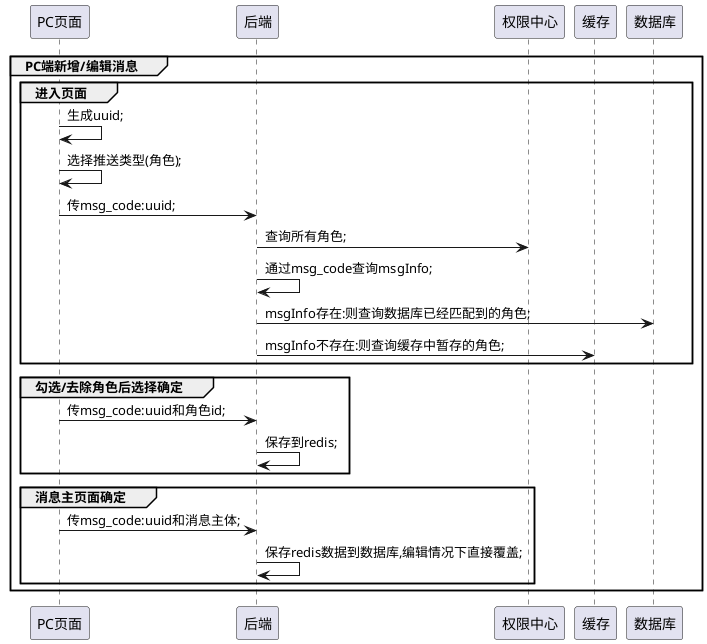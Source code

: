 @startuml

participant pc as "PC页面"
participant msg_center as "后端"
participant subject as "权限中心"
participant redis as "缓存"
participant mysql as "数据库"

group PC端新增/编辑消息
   group 进入页面
    pc->pc:生成uuid;
       pc->pc:选择推送类型(角色);
       pc->msg_center:传msg_code:uuid;
       msg_center->subject:查询所有角色;
       msg_center->msg_center:通过msg_code查询msgInfo;
       msg_center->mysql:msgInfo存在:则查询数据库已经匹配到的角色;
       msg_center->redis:msgInfo不存在:则查询缓存中暂存的角色;
   end
   group 勾选/去除角色后选择确定
        pc->msg_center:传msg_code:uuid和角色id;
        msg_center->msg_center:保存到redis;
   end
   group 消息主页面确定
           pc->msg_center:传msg_code:uuid和消息主体;
           msg_center->msg_center:保存redis数据到数据库,编辑情况下直接覆盖;
   end
end

@enduml
